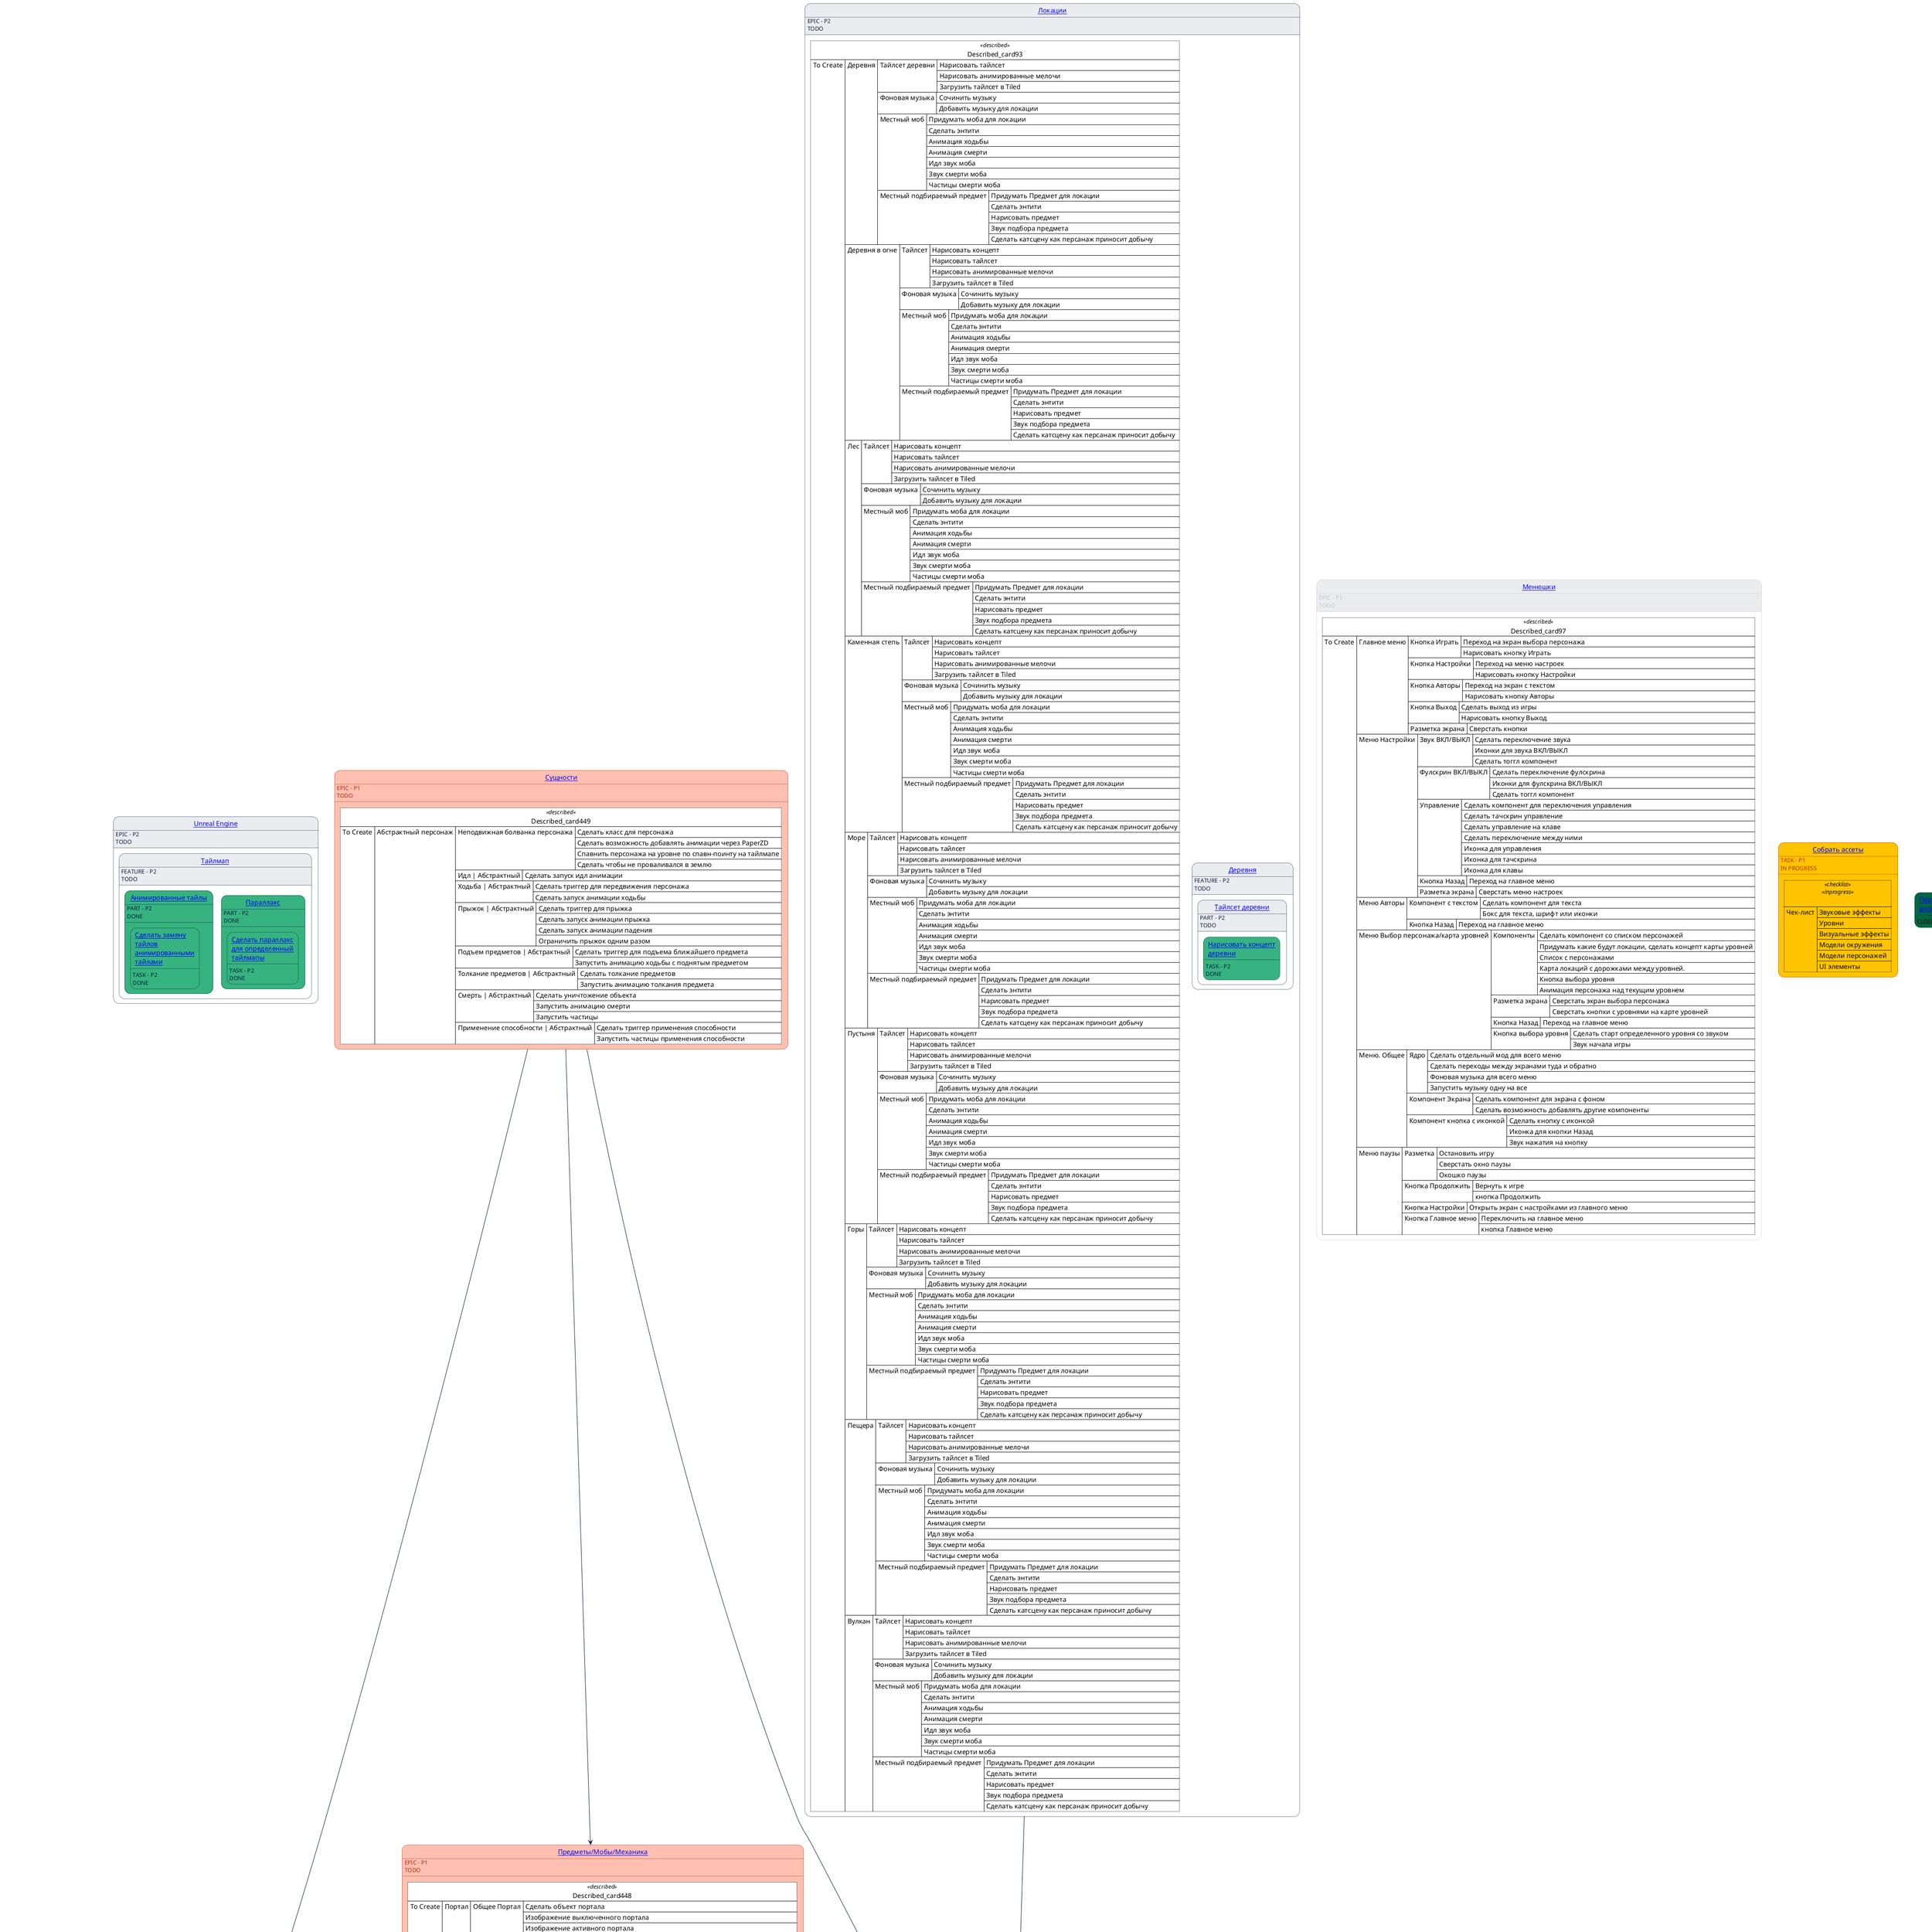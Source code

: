 @startuml

        <style>
          .described {
            BackGroundColor white
            FontColor black
          }
          .checklist {
            FontColor black
          }
          .burn {
            BackgroundColor #FF2E00
          }
          .hot {
            BackgroundColor #FFC0B2
          }
          .blocked {
            BackgroundColor #FF7452
          }
          .inprogress {
            BackgroundColor #FFC400
          }
          .intest {
            BackgroundColor #66BAFF
          }
          .done {
            BackgroundColor #36B37E
          }
          .closed {
            BackgroundColor #006644
          }

        </style>
        skinparam state {
          BackgroundColor #FAFBFC
          BackgroundColor<<todo>> #EBECF0

          BackgroundColor<<burn>> #FF2E00
          BackgroundColor<<hot>> #FFC0B2

          BackgroundColor<<blocked>> #FF7452
          BackgroundColor<<inprogress>> #FFC400
          BackgroundColor<<intest>> #66BAFF
          BackgroundColor<<done>> #36B37E
          BackgroundColor<<closed>> #006644
          BorderColor #091E42
          BorderColor<<p0>> #BF2600
          BorderColor<<p1>> #BF2600
          BorderColor<<p2>> #091E42
          BorderColor<<p3>> #C1C7D0
          BorderColor<<p4>> #FFFFFF
          FontColor<<p0>> #BF2600
          FontColor<<p1>> #BF2600
          FontColor<<p2>> #091E42
          FontColor<<p3>> #C1C7D0
          FontColor<<p4>> #FFFFFF
          HyperLinkColor<<CARD_TYPE_2-1>> #403294
HyperLinkColor<<CARD_TYPE_2-2>> #0747A6
HyperLinkColor<<CARD_TYPE_2-3>> #008DA6
HyperLinkColor<<BUG>> #BF2600
HyperLinkColor<<CARD_TYPE_2-4>> #00a61c
HyperLinkColor<<CARD_TYPE_2-5>> #a58300

          ArrowColor #091E42
        }

state "[[https://trello.com/c/K9BgcLep Unreal Engine]]" as card542  <<todo>> <<CARD_TYPE_2-1>> <<p2>> {

  state "[[https://trello.com/c/wMjEcGmX Тайлмап]]" as card543  <<todo>> <<CARD_TYPE_2-2>> <<p2>> {

    state "[[https://trello.com/c/O0JwTetZ Анимированные тайлы]]" as card544  <<done>> <<CARD_TYPE_2-3>> <<p2>> {

      state "[[https://trello.com/c/1QZeGiry Сделать замену\nтайлов\nанимированными\nтайлами]]" as card546  <<done>> <<CARD_TYPE_2-4>> <<p2>> {
       }
      card546 : TASK - P2
      card546 : DONE
    }
    card544 : PART - P2
    card544 : DONE

    state "[[https://trello.com/c/zHT6Nj1y Параллакс]]" as card545  <<done>> <<CARD_TYPE_2-3>> <<p2>> {

      state "[[https://trello.com/c/OfleV32G Сделать параллакс\nдля определенный\nтайлмапы]]" as card547  <<done>> <<CARD_TYPE_2-4>> <<p2>> {
       }
      card547 : TASK - P2
      card547 : DONE
    }
    card545 : PART - P2
    card545 : DONE
  }
  card543 : FEATURE - P2
  card543 : TODO
}
card542 : EPIC - P2
card542 : TODO

state "[[https://trello.com/c/M8bydkon Сущности]]" as card449 <<hot>> <<todo>> <<CARD_TYPE_2-1>> <<p1>> {
 json Described_card449 <<described>> {
  "To Create": [
    {
      "Абстрактный персонаж": [
        {
          "Неподвижная болванка персонажа": [
            "Сделать класс для персонажа",
            "Сделать возможность добавлять анимации через PaperZD",
            "Спавнить персонажа на уровне по спавн-поинту на тайлмапе",
            "Сделать чтобы не проваливался в землю"
          ]
        },
        {
          "Идл | Абстрактный": [
            "Сделать запуск идл анимации"
          ]
        },
        {
          "Ходьба | Абстрактный": [
            "Сделать триггер для передвижения персонажа",
            "Сделать запуск анимации ходьбы"
          ]
        },
        {
          "Прыжок | Абстрактный": [
            "Сделать триггер для прыжка",
            "Сделать запуск анимации прыжка",
            "Сделать запуск анимации падения",
            "Ограничить прыжок одним разом"
          ]
        },
        {
          "Подъем предметов | Абстрактный": [
            "Сделать триггер для подъема ближайшего предмета",
            "Запустить анимацию ходьбы с поднятым предметом"
          ]
        },
        {
          "Толкание предметов | Абстрактный": [
            "Сделать толкание предметов",
            "Запустить анимацию толкания предмета"
          ]
        },
        {
          "Смерть | Абстрактный": [
            "Сделать уничтожение объекта",
            "Запустить анимацию смерти",
            "Запустить частицы"
          ]
        },
        {
          "Применение способности | Абстрактный": [
            "Сделать триггер применения способности",
            "Запустить частицы применения способности"
          ]
        }
      ]
    }
  ]
}
}
card449 : EPIC - P1
card449 : TODO

state "[[https://trello.com/c/OB3PXE2L Персонажи]]" as card442 <<hot>> <<todo>> <<CARD_TYPE_2-1>> <<p1>> {
 json Described_card442 <<described>> {
  "To Create": [
    {
      "Управляемый персонаж": [
        {
          "Управление персонажем": [
            "Запустить триггер ходьбы управлением",
            "Запустить триггер прыжка управлением",
            "Запустить триггер подъема предмета",
            "Запустить триггер применения способности"
          ]
        }
      ]
    },
    {
      "Персонаж Far Away": [
        {
          "Базовые анимации Far Away": [
            "Анимация ходьбы Far Away",
            "Анимация Прыжка Far Away"
          ]
        },
        {
          "Дополнительные анимации Far Away": [
            "Идл Анимация Far Away",
            "Анимация Падения Far Away",
            "Анимация Ходьбы с предметом Far Away",
            "Анимация Толкания предмета Far Away"
          ]
        }
      ]
    },
    {
      "Персонаж Long Ago": [
        {
          "Базовые анимации Long Ago": [
            "Анимация ходьбы Long Ago",
            "Анимация Прыжка Long Ago"
          ]
        },
        {
          "Дополнительные анимации Long Ago": [
            "Идл Анимация Long Ago",
            "Анимация Падения Long Ago",
            "Анимация Ходьбы с предметом Long Ago",
            "Анимация Толкания предмета Long Ago"
          ]
        }
      ]
    }
  ]
}
}
card442 : EPIC - P1
card442 : TODO

state "[[https://trello.com/c/kmnl1upe \nПредметы/Мобы/Механика]]" as card448 <<hot>> <<todo>> <<CARD_TYPE_2-1>> <<p1>> {
 json Described_card448 <<described>> {
  "To Create": [
    {
      "Портал": [
        {
          "Общее Портал": [
            "Сделать объект портала",
            "Изображение выключенного портала",
            "Изображение активного портала",
            "Частицы активного портала",
            "Частицы входа и выхода портала, когда в него кто-то заходит",
            "Сделать триггер включения/выключения портала"
          ]
        },
        {
          "Прямой портал": [
            "Сделать бесшовную телепортацию для прямого портала",
            "Пофикстать проблему колижн боксом при телепортации"
          ]
        },
        {
          "Обратный портал": [
            "Сделать бесшовную телепортацию для обратного портала",
            "Решить проблему инвертирования управления",
            "Сделать фикс для инвертирования управления",
            "Изображение обратного портала. Чтобы отличать от прямого. OPTIONAL"
          ]
        },
        {
          "Горизонтальный портал": [
            "Сделать бесшовную телепортацию для горизонтального портала"
          ]
        },
        {
          "Портал под углом": [
            "Сделать бесшовную телепортацию для портала под углом"
          ]
        },
        {
          "Портал на подвижной платформе": [
            "Проверить что все работает на подвижных платформах"
          ]
        },
        "Установка портала игроком",
        "Жидкость через портал"
      ]
    },
    {
      "Перемещение обменом с предметом": [
        "Продумать как будет работать"
      ]
    },
    {
      "Пушка": [
        {
          "Общее Пушка": [
            "Сделать объект для пушки",
            "Нарисовать пушку",
            "Частицы выстрела пушки"
          ]
        },
        {
          "Пушка стреляет под заданным углом": [
            "Сделать чтобы пушка стреляла под заданным углом"
          ]
        }
      ]
    },
    {
      "Снаряд": [
        {
          "Общее Снаряд": [
            "Сделать объект для снаряда",
            "Нарисовать снаряд",
            "Сделать чтобы пуля создавалась из пула объектов",
            "Сделать чтобы пуля летела в заданном направлении, с заданной скоростью",
            "Сделать чтобы снаряд ранил игрока",
            "Сделать чтобы снаряд ранил мобов",
            "Сделать чтобы снаряд ранил только если летит прямо в сущность",
            "Проверить что на снаряд можно прыгнуть в остановленном времени",
            "Частицы разбивания снаряда"
          ]
        },
        {
          "Обычный снаряд - разбивается сразу": [
            "Сделать чтобы пуля разбивалась при столкновении"
          ]
        },
        {
          "Снаряд рикошет": [
            "Сделать чтобы пуля рикошетила"
          ]
        }
      ]
    },
    {
      "Ящик": [
        {
          "Общее Ящик": [
            "Сделать объект для ящика",
            "Нарисовать ящик"
          ]
        },
        {
          "Толкание предметов": [
            "Сделать возможность толкать предметы"
          ]
        }
      ]
    },
    {
      "Патрулирующий моб": [
        {
          "Общее Патрулирующий моб": [
            "Сделать объект для моба",
            "Сделать чтобы моб патрулировал от стенки до стенки",
            "Сделать чтобы моб ранил игрока",
            "Нарисовать тестового моба"
          ]
        },
        {
          "Прыжок на моба": [
            "Сделать чтобы моб погибал если прыгнуть сверху",
            "Сделать отскок игрока от моба в зависимости от высоты прыжка"
          ]
        }
      ]
    },
    {
      "Собираемый предмет": [
        {
          "Общее Собираемый предмет": [
            "Сделать объект собираемого предмета"
          ]
        },
        {
          "Механика Собираемый предмет": [
            "Сделать счетчик собранных предметов"
          ]
        }
      ]
    },
    {
      "Поднимаемый предмет": [
        {
          "Поднятие предметов (ящики/пушки)": [
            "Сделать возможность поднимать предметы",
            "Сделать возможность бросать предметы"
          ]
        }
      ]
    },
    {
      "Подвижные платформы": [
        {
          "Общее платформы": [
            "Сделать объект для платформы"
          ]
        },
        {
          "Механика платформы": [
            "Сделать движение платформы по маршруту",
            "Сделать движение платформы в одну сторону (по рычагу)",
            "Сделать исчезающую при касании платформу"
          ]
        }
      ]
    },
    {
      "Дверь": [
        {
          "Общее Дверь": [
            "Сделать объект для двери",
            "Нарисовать дверь",
            "Сделать чтобы дверь не пускала в закрытом виде"
          ]
        }
      ]
    },
    {
      "Ключ": [
        {
          "Общее Ключ": [
            "Сделать объект для ключа",
            "Нарисовать ключ",
            "Сделать чтобы ключ подбирался игроком",
            "Сделать чтобы дверь открывалась при касании ключом"
          ]
        }
      ]
    },
    {
      "Рычаг": [
        {
          "Общее Рычаг": [
            "Сделать объект для рычага",
            "Нарисовать рычаг"
          ]
        },
        {
          "Механика Рычаг": [
            "Сделать чтобы игрок мог использовать рычаг",
            "Сделать чтобы снаряд переводил рычаг в положение по направлению полета",
            "Сделать чтобы рычаг открывал/закрывал дверь",
            "Сделать чтобы рычаг запускал/отключал платформу",
            "Сделать чтобы рычаг запускал/отключал пушку"
          ]
        }
      ]
    },
    "Остановка времени",
    "Переключение измерений"
  ]
}
}
card448 : EPIC - P1
card448 : TODO

state "[[https://trello.com/c/thSPma3j Головоломки]]" as card95 <<hot>> <<todo>> <<CARD_TYPE_2-1>> <<p1>> {
 json Described_card95 <<described>> {
  "To Create": [
    {
      "Обычные Головоломки": [
        "Придумать головоломки  | Обычные"
      ]
    },
    {
      "Головоломки с порталами": [
        "Придумать головоломки  | Порталы"
      ]
    },
    {
      "Головоломки со временем": [
        "Придумать головоломки  | Время"
      ]
    },
    {
      "Головоломки с порталами и со временем": [
        "Придумать головоломки  | Порталы и Время"
      ]
    }
  ]
}
}
card95 : EPIC - P1
card95 : TODO

state "[[https://trello.com/c/5RnEewpx Локации]]" as card93  <<todo>> <<CARD_TYPE_2-1>> <<p2>> {
 json Described_card93 <<described>> {
  "To Create": [
    {
      "Деревня": [
        {
          "Тайлсет деревни": [
            "Нарисовать тайлсет",
            "Нарисовать анимированные мелочи",
            "Загрузить тайлсет в Tiled"
          ]
        },
        {
          "Фоновая музыка": [
            "Сочинить музыку",
            "Добавить музыку для локации"
          ]
        },
        {
          "Местный моб": [
            "Придумать моба для локации",
            "Сделать энтити",
            "Анимация ходьбы",
            "Анимация смерти",
            "Идл звук моба",
            "Звук смерти моба",
            "Частицы смерти моба"
          ]
        },
        {
          "Местный подбираемый предмет": [
            "Придумать Предмет для локации",
            "Сделать энтити",
            "Нарисовать предмет",
            "Звук подбора предмета",
            "Сделать катсцену как персанаж приносит добычу"
          ]
        }
      ]
    },
    {
      "Деревня в огне": [
        {
          "Тайлсет": [
            "Нарисовать концепт",
            "Нарисовать тайлсет",
            "Нарисовать анимированные мелочи",
            "Загрузить тайлсет в Tiled"
          ]
        },
        {
          "Фоновая музыка": [
            "Сочинить музыку",
            "Добавить музыку для локации"
          ]
        },
        {
          "Местный моб": [
            "Придумать моба для локации",
            "Сделать энтити",
            "Анимация ходьбы",
            "Анимация смерти",
            "Идл звук моба",
            "Звук смерти моба",
            "Частицы смерти моба"
          ]
        },
        {
          "Местный подбираемый предмет": [
            "Придумать Предмет для локации",
            "Сделать энтити",
            "Нарисовать предмет",
            "Звук подбора предмета",
            "Сделать катсцену как персанаж приносит добычу"
          ]
        }
      ]
    },
    {
      "Лес": [
        {
          "Тайлсет": [
            "Нарисовать концепт",
            "Нарисовать тайлсет",
            "Нарисовать анимированные мелочи",
            "Загрузить тайлсет в Tiled"
          ]
        },
        {
          "Фоновая музыка": [
            "Сочинить музыку",
            "Добавить музыку для локации"
          ]
        },
        {
          "Местный моб": [
            "Придумать моба для локации",
            "Сделать энтити",
            "Анимация ходьбы",
            "Анимация смерти",
            "Идл звук моба",
            "Звук смерти моба",
            "Частицы смерти моба"
          ]
        },
        {
          "Местный подбираемый предмет": [
            "Придумать Предмет для локации",
            "Сделать энтити",
            "Нарисовать предмет",
            "Звук подбора предмета",
            "Сделать катсцену как персанаж приносит добычу"
          ]
        }
      ]
    },
    {
      "Каменная степь": [
        {
          "Тайлсет": [
            "Нарисовать концепт",
            "Нарисовать тайлсет",
            "Нарисовать анимированные мелочи",
            "Загрузить тайлсет в Tiled"
          ]
        },
        {
          "Фоновая музыка": [
            "Сочинить музыку",
            "Добавить музыку для локации"
          ]
        },
        {
          "Местный моб": [
            "Придумать моба для локации",
            "Сделать энтити",
            "Анимация ходьбы",
            "Анимация смерти",
            "Идл звук моба",
            "Звук смерти моба",
            "Частицы смерти моба"
          ]
        },
        {
          "Местный подбираемый предмет": [
            "Придумать Предмет для локации",
            "Сделать энтити",
            "Нарисовать предмет",
            "Звук подбора предмета",
            "Сделать катсцену как персанаж приносит добычу"
          ]
        }
      ]
    },
    {
      "Море": [
        {
          "Тайлсет": [
            "Нарисовать концепт",
            "Нарисовать тайлсет",
            "Нарисовать анимированные мелочи",
            "Загрузить тайлсет в Tiled"
          ]
        },
        {
          "Фоновая музыка": [
            "Сочинить музыку",
            "Добавить музыку для локации"
          ]
        },
        {
          "Местный моб": [
            "Придумать моба для локации",
            "Сделать энтити",
            "Анимация ходьбы",
            "Анимация смерти",
            "Идл звук моба",
            "Звук смерти моба",
            "Частицы смерти моба"
          ]
        },
        {
          "Местный подбираемый предмет": [
            "Придумать Предмет для локации",
            "Сделать энтити",
            "Нарисовать предмет",
            "Звук подбора предмета",
            "Сделать катсцену как персанаж приносит добычу"
          ]
        }
      ]
    },
    {
      "Пустыня": [
        {
          "Тайлсет": [
            "Нарисовать концепт",
            "Нарисовать тайлсет",
            "Нарисовать анимированные мелочи",
            "Загрузить тайлсет в Tiled"
          ]
        },
        {
          "Фоновая музыка": [
            "Сочинить музыку",
            "Добавить музыку для локации"
          ]
        },
        {
          "Местный моб": [
            "Придумать моба для локации",
            "Сделать энтити",
            "Анимация ходьбы",
            "Анимация смерти",
            "Идл звук моба",
            "Звук смерти моба",
            "Частицы смерти моба"
          ]
        },
        {
          "Местный подбираемый предмет": [
            "Придумать Предмет для локации",
            "Сделать энтити",
            "Нарисовать предмет",
            "Звук подбора предмета",
            "Сделать катсцену как персанаж приносит добычу"
          ]
        }
      ]
    },
    {
      "Горы": [
        {
          "Тайлсет": [
            "Нарисовать концепт",
            "Нарисовать тайлсет",
            "Нарисовать анимированные мелочи",
            "Загрузить тайлсет в Tiled"
          ]
        },
        {
          "Фоновая музыка": [
            "Сочинить музыку",
            "Добавить музыку для локации"
          ]
        },
        {
          "Местный моб": [
            "Придумать моба для локации",
            "Сделать энтити",
            "Анимация ходьбы",
            "Анимация смерти",
            "Идл звук моба",
            "Звук смерти моба",
            "Частицы смерти моба"
          ]
        },
        {
          "Местный подбираемый предмет": [
            "Придумать Предмет для локации",
            "Сделать энтити",
            "Нарисовать предмет",
            "Звук подбора предмета",
            "Сделать катсцену как персанаж приносит добычу"
          ]
        }
      ]
    },
    {
      "Пещера": [
        {
          "Тайлсет": [
            "Нарисовать концепт",
            "Нарисовать тайлсет",
            "Нарисовать анимированные мелочи",
            "Загрузить тайлсет в Tiled"
          ]
        },
        {
          "Фоновая музыка": [
            "Сочинить музыку",
            "Добавить музыку для локации"
          ]
        },
        {
          "Местный моб": [
            "Придумать моба для локации",
            "Сделать энтити",
            "Анимация ходьбы",
            "Анимация смерти",
            "Идл звук моба",
            "Звук смерти моба",
            "Частицы смерти моба"
          ]
        },
        {
          "Местный подбираемый предмет": [
            "Придумать Предмет для локации",
            "Сделать энтити",
            "Нарисовать предмет",
            "Звук подбора предмета",
            "Сделать катсцену как персанаж приносит добычу"
          ]
        }
      ]
    },
    {
      "Вулкан": [
        {
          "Тайлсет": [
            "Нарисовать концепт",
            "Нарисовать тайлсет",
            "Нарисовать анимированные мелочи",
            "Загрузить тайлсет в Tiled"
          ]
        },
        {
          "Фоновая музыка": [
            "Сочинить музыку",
            "Добавить музыку для локации"
          ]
        },
        {
          "Местный моб": [
            "Придумать моба для локации",
            "Сделать энтити",
            "Анимация ходьбы",
            "Анимация смерти",
            "Идл звук моба",
            "Звук смерти моба",
            "Частицы смерти моба"
          ]
        },
        {
          "Местный подбираемый предмет": [
            "Придумать Предмет для локации",
            "Сделать энтити",
            "Нарисовать предмет",
            "Звук подбора предмета",
            "Сделать катсцену как персанаж приносит добычу"
          ]
        }
      ]
    }
  ]
}

  state "[[https://trello.com/c/3UuKlJdp Деревня]]" as card501  <<todo>> <<CARD_TYPE_2-2>> <<p2>> {

    state "[[https://trello.com/c/GVQraAKf Тайлсет деревни]]" as card502  <<todo>> <<CARD_TYPE_2-3>> <<p2>> {

      state "[[https://trello.com/c/2cultoZp Нарисовать концепт\nдеревни]]" as card503  <<done>> <<CARD_TYPE_2-4>> <<p2>> {
       }
      card503 : TASK - P2
      card503 : DONE
    }
    card502 : PART - P2
    card502 : TODO
  }
  card501 : FEATURE - P2
  card501 : TODO
}
card93 : EPIC - P2
card93 : TODO

state "[[https://trello.com/c/N0VExjfO Неписи с диалогами]]" as card96  <<todo>> <<CARD_TYPE_2-1>> <<p3>> {
 json Described_card96 <<described>> {
  "To Create": [
    "TBD"
  ]
}
}
card96 : EPIC - P3
card96 : TODO

state "[[https://trello.com/c/GvaRpKQJ Менюшки]]" as card97  <<todo>> <<CARD_TYPE_2-1>> <<p3>> {
 json Described_card97 <<described>> {
  "To Create": [
    {
      "Главное меню": [
        {
          "Кнопка Играть": [
            "Переход на экран выбора персонажа",
            "Нарисовать кнопку Играть"
          ]
        },
        {
          "Кнопка Настройки": [
            "Переход на меню настроек",
            "Нарисовать кнопку Настройки"
          ]
        },
        {
          "Кнопка Авторы": [
            "Переход на экран с текстом",
            "Нарисовать кнопку Авторы"
          ]
        },
        {
          "Кнопка Выход": [
            "Сделать выход из игры",
            "Нарисовать кнопку Выход"
          ]
        },
        {
          "Разметка экрана": [
            "Сверстать кнопки"
          ]
        }
      ]
    },
    {
      "Меню Настройки": [
        {
          "Звук ВКЛ/ВЫКЛ": [
            "Сделать переключение звука",
            "Иконки для звука ВКЛ/ВЫКЛ",
            "Сделать тоггл компонент"
          ]
        },
        {
          "Фулскрин ВКЛ/ВЫКЛ": [
            "Сделать переключение фулскрина",
            "Иконки для фулскрина ВКЛ/ВЫКЛ",
            "Сделать тоггл компонент"
          ]
        },
        {
          "Управление": [
            "Сделать компонент для переключения управления",
            "Сделать тачскрин управление",
            "Сделать управление на клаве",
            "Сделать переключение между ними",
            "Иконка для управления",
            "Иконка для тачскрина",
            "Иконка для клавы"
          ]
        },
        {
          "Кнопка Назад": [
            "Переход на главное меню"
          ]
        },
        {
          "Разметка экрана": [
            "Сверстать меню настроек"
          ]
        }
      ]
    },
    {
      "Меню Авторы": [
        {
          "Компонент с текстом": [
            "Сделать компонент для текста",
            "Бокс для текста, шрифт или иконки"
          ]
        },
        {
          "Кнопка Назад": [
            "Переход на главное меню"
          ]
        }
      ]
    },
    {
      "Меню Выбор персонажа/карта уровней": [
        {
          "Компоненты": [
            "Сделать компонент со списком персонажей",
            "Придумать какие будут локации, сделать концепт карты уровней",
            "Список с персонажами",
            "Карта локаций с дорожками между уровней.",
            "Кнопка выбора уровня",
            "Анимация персонажа над текущим уровнем"
          ]
        },
        {
          "Разметка экрана": [
            "Сверстать экран выбора персонажа",
            "Сверстать кнопки с уровнями на карте уровней"
          ]
        },
        {
          "Кнопка Назад": [
            "Переход на главное меню"
          ]
        },
        {
          "Кнопка выбора уровня": [
            "Сделать старт определенного уровня со звуком",
            "Звук начала игры"
          ]
        }
      ]
    },
    {
      "Меню. Общее": [
        {
          "Ядро": [
            "Сделать отдельный мод для всего меню",
            "Сделать переходы между экранами туда и обратно",
            "Фоновая музыка для всего меню",
            "Запустить музыку одну на все"
          ]
        },
        {
          "Компонент Экрана": [
            "Сделать компонент для экрана с фоном",
            "Сделать возможность добавлять другие компоненты"
          ]
        },
        {
          "Компонент кнопка с иконкой": [
            "Сделать кнопку с иконкой",
            "Иконка для кнопки Назад",
            "Звук нажатия на кнопку"
          ]
        }
      ]
    },
    {
      "Меню паузы": [
        {
          "Разметка": [
            "Остановить игру",
            "Сверстать окно паузы",
            "Окошко паузы"
          ]
        },
        {
          "Кнопка Продолжить": [
            "Вернуть к игре",
            "кнопка Продолжить"
          ]
        },
        {
          "Кнопка Настройки": [
            "Открыть экран с настройками из главного меню"
          ]
        },
        {
          "Кнопка Главное меню": [
            "Переключить на главное меню",
            "кнопка Главное меню"
          ]
        }
      ]
    }
  ]
}
}
card97 : EPIC - P3
card97 : TODO

state "[[https://trello.com/c/7ZQSXg5t Заставки]]" as card94  <<todo>> <<CARD_TYPE_2-1>> <<p4>> {
 json Described_card94 <<described>> {
  "To Create": [
    {
      "Общее": [
        {
          "Режим заставки": [
            "Сделать режим показа заставки",
            "Сделать перемещение энтитей по сценарию",
            "Сделать триггер начала заставки",
            "Сделать возвращение к игре"
          ]
        }
      ]
    },
    {
      "Предыстории": [
        "Far Away",
        "Long Ago"
      ]
    },
    "Начало катастрофы",
    "Концовка"
  ]
}
}
card94 : EPIC - P4
card94 : TODO

state "[[https://trello.com/c/cte6TUFC Собрать ассеты]]" as card452  <<inprogress>> <<CARD_TYPE_2-4>> <<p1>> {
 json " " as Checklists_card452 <<checklist>>  <<inprogress>> {
  "Чек-лист": [
    "Звуковые эффекты",
    "Уровни",
    "Визуальные эффекты",
    "Модели окружения",
    "Модели персонажей",
    "UI элементы"
  ]
}
}
card452 : TASK - P1
card452 : IN PROGRESS

state "[[https://trello.com/c/GlB83x1h Перелопатить трелло\nдоску]]" as card88 <<closed>> {
 }
card88 : CLOSED

state "[[https://trello.com/c/7WTpZZp1 Дать\nпредварительный\nфидбэк]]" as card447 <<closed>> {
 }
card447 : CLOSED

state "[[https://trello.com/c/AGi5GzJC Описать идею]]" as card7 <<closed>> {
 }
card7 : CLOSED
card449 --> card442
card449 --> card448
card449 --> card96
card448 --> card95
card93 --> card96
card96 --> card94







        @enduml